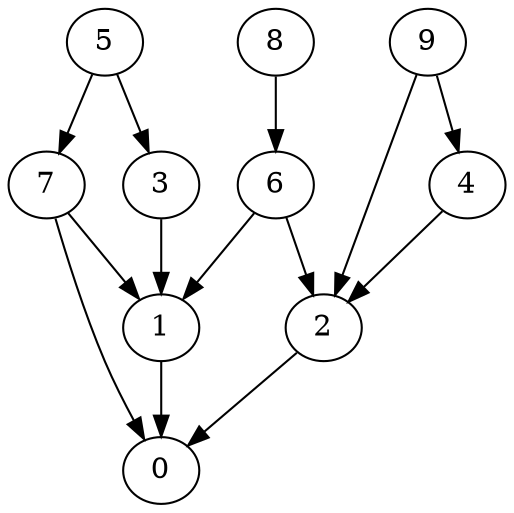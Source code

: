 digraph G {
  graph [splines=true overlap=false]
  node  [shape=ellipse, width=0.3, height=0.3]
  0 [label="0"];
  1 [label="1"];
  2 [label="2"];
  3 [label="3"];
  4 [label="4"];
  5 [label="5"];
  6 [label="6"];
  7 [label="7"];
  8 [label="8"];
  9 [label="9"];
  1 -> 0;
  2 -> 0;
  3 -> 1;
  4 -> 2;
  5 -> 3;
  5 -> 7;
  6 -> 1;
  6 -> 2;
  7 -> 0;
  7 -> 1;
  8 -> 6;
  9 -> 2;
  9 -> 4;
}

